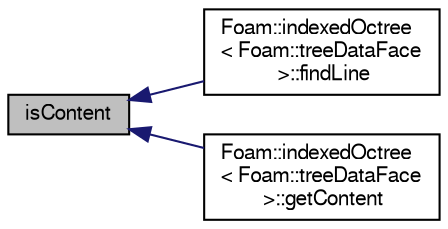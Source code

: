 digraph "isContent"
{
  bgcolor="transparent";
  edge [fontname="FreeSans",fontsize="10",labelfontname="FreeSans",labelfontsize="10"];
  node [fontname="FreeSans",fontsize="10",shape=record];
  rankdir="LR";
  Node112 [label="isContent",height=0.2,width=0.4,color="black", fillcolor="grey75", style="filled", fontcolor="black"];
  Node112 -> Node113 [dir="back",color="midnightblue",fontsize="10",style="solid",fontname="FreeSans"];
  Node113 [label="Foam::indexedOctree\l\< Foam::treeDataFace\l \>::findLine",height=0.2,width=0.4,color="black",URL="$a25026.html#af654b41bf89d6e3d50c31030ec6bcb24"];
  Node112 -> Node114 [dir="back",color="midnightblue",fontsize="10",style="solid",fontname="FreeSans"];
  Node114 [label="Foam::indexedOctree\l\< Foam::treeDataFace\l \>::getContent",height=0.2,width=0.4,color="black",URL="$a25026.html#a478a2449fc7cb7b53066415e459c2a22"];
}

